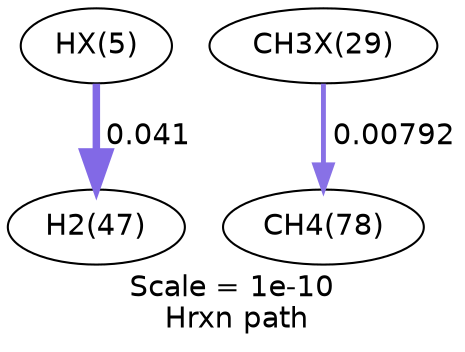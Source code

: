 digraph reaction_paths {
center=1;
s17 -> s9[fontname="Helvetica", style="setlinewidth(3.59)", arrowsize=1.79, color="0.7, 0.541, 0.9"
, label=" 0.041"];
s19 -> s13[fontname="Helvetica", style="setlinewidth(2.35)", arrowsize=1.17, color="0.7, 0.508, 0.9"
, label=" 0.00792"];
s9 [ fontname="Helvetica", label="H2(47)"];
s13 [ fontname="Helvetica", label="CH4(78)"];
s17 [ fontname="Helvetica", label="HX(5)"];
s19 [ fontname="Helvetica", label="CH3X(29)"];
 label = "Scale = 1e-10\l Hrxn path";
 fontname = "Helvetica";
}
